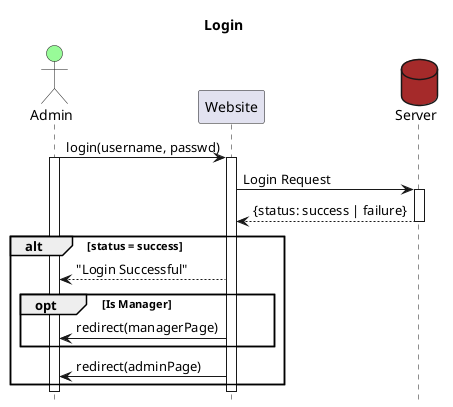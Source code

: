@startuml Asura Tournament System
title Login
Actor Admin #palegreen
participant Website
database Server #brown
hide footbox

    Admin->Website: login(username, passwd)
activate Admin
activate Website
    Website->Server: Login Request
activate Server
    Server-->Website: {status: success | failure}
deactivate Server
alt status = success
    Website-->Admin: "Login Successful"
opt Is Manager
    Website->Admin: redirect(managerPage)
end
Website->Admin: redirect(adminPage)
' Website-->Admin: Login
end
deactivate Website
deactivate Admin
@enduml